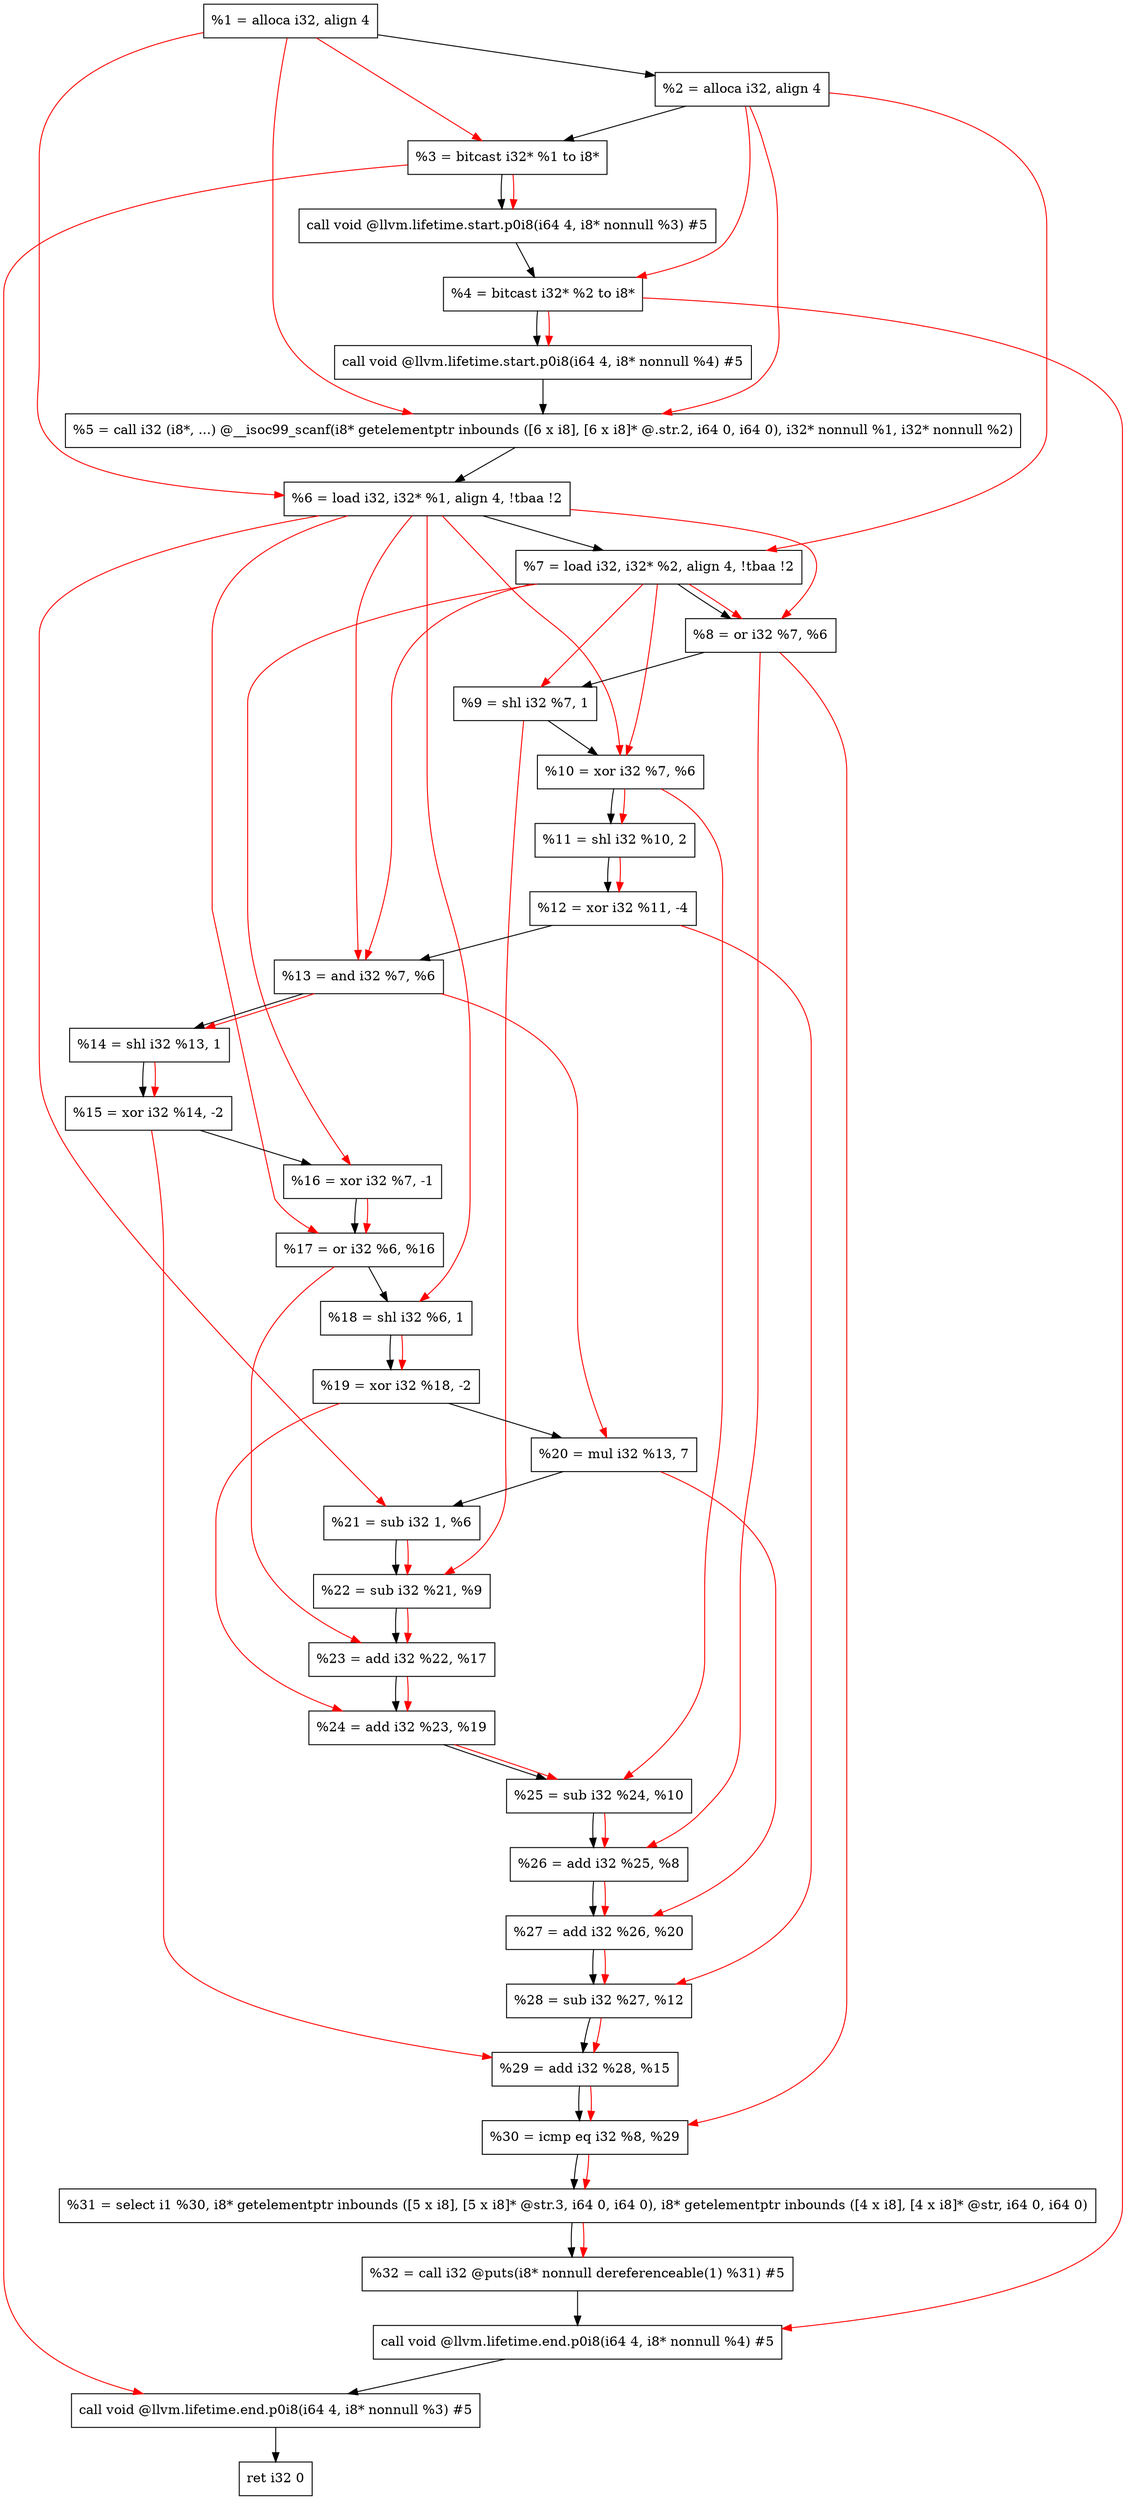 digraph "DFG for'main' function" {
	Node0x1407cb8[shape=record, label="  %1 = alloca i32, align 4"];
	Node0x1407d38[shape=record, label="  %2 = alloca i32, align 4"];
	Node0x1407dc8[shape=record, label="  %3 = bitcast i32* %1 to i8*"];
	Node0x1408228[shape=record, label="  call void @llvm.lifetime.start.p0i8(i64 4, i8* nonnull %3) #5"];
	Node0x1408308[shape=record, label="  %4 = bitcast i32* %2 to i8*"];
	Node0x1408428[shape=record, label="  call void @llvm.lifetime.start.p0i8(i64 4, i8* nonnull %4) #5"];
	Node0x1408660[shape=record, label="  %5 = call i32 (i8*, ...) @__isoc99_scanf(i8* getelementptr inbounds ([6 x i8], [6 x i8]* @.str.2, i64 0, i64 0), i32* nonnull %1, i32* nonnull %2)"];
	Node0x1408718[shape=record, label="  %6 = load i32, i32* %1, align 4, !tbaa !2"];
	Node0x1409688[shape=record, label="  %7 = load i32, i32* %2, align 4, !tbaa !2"];
	Node0x1409d10[shape=record, label="  %8 = or i32 %7, %6"];
	Node0x1409d80[shape=record, label="  %9 = shl i32 %7, 1"];
	Node0x1409df0[shape=record, label="  %10 = xor i32 %7, %6"];
	Node0x1409e60[shape=record, label="  %11 = shl i32 %10, 2"];
	Node0x1409ed0[shape=record, label="  %12 = xor i32 %11, -4"];
	Node0x1409f40[shape=record, label="  %13 = and i32 %7, %6"];
	Node0x1409fb0[shape=record, label="  %14 = shl i32 %13, 1"];
	Node0x140a020[shape=record, label="  %15 = xor i32 %14, -2"];
	Node0x140a090[shape=record, label="  %16 = xor i32 %7, -1"];
	Node0x140a100[shape=record, label="  %17 = or i32 %6, %16"];
	Node0x140a170[shape=record, label="  %18 = shl i32 %6, 1"];
	Node0x140a1e0[shape=record, label="  %19 = xor i32 %18, -2"];
	Node0x140a250[shape=record, label="  %20 = mul i32 %13, 7"];
	Node0x140a2c0[shape=record, label="  %21 = sub i32 1, %6"];
	Node0x140a330[shape=record, label="  %22 = sub i32 %21, %9"];
	Node0x140a3a0[shape=record, label="  %23 = add i32 %22, %17"];
	Node0x140a410[shape=record, label="  %24 = add i32 %23, %19"];
	Node0x140a480[shape=record, label="  %25 = sub i32 %24, %10"];
	Node0x140a4f0[shape=record, label="  %26 = add i32 %25, %8"];
	Node0x140a560[shape=record, label="  %27 = add i32 %26, %20"];
	Node0x140a5d0[shape=record, label="  %28 = sub i32 %27, %12"];
	Node0x140a640[shape=record, label="  %29 = add i32 %28, %15"];
	Node0x140a6b0[shape=record, label="  %30 = icmp eq i32 %8, %29"];
	Node0x13a89d8[shape=record, label="  %31 = select i1 %30, i8* getelementptr inbounds ([5 x i8], [5 x i8]* @str.3, i64 0, i64 0), i8* getelementptr inbounds ([4 x i8], [4 x i8]* @str, i64 0, i64 0)"];
	Node0x140a740[shape=record, label="  %32 = call i32 @puts(i8* nonnull dereferenceable(1) %31) #5"];
	Node0x140aba8[shape=record, label="  call void @llvm.lifetime.end.p0i8(i64 4, i8* nonnull %4) #5"];
	Node0x140ad08[shape=record, label="  call void @llvm.lifetime.end.p0i8(i64 4, i8* nonnull %3) #5"];
	Node0x140adc8[shape=record, label="  ret i32 0"];
	Node0x1407cb8 -> Node0x1407d38;
	Node0x1407d38 -> Node0x1407dc8;
	Node0x1407dc8 -> Node0x1408228;
	Node0x1408228 -> Node0x1408308;
	Node0x1408308 -> Node0x1408428;
	Node0x1408428 -> Node0x1408660;
	Node0x1408660 -> Node0x1408718;
	Node0x1408718 -> Node0x1409688;
	Node0x1409688 -> Node0x1409d10;
	Node0x1409d10 -> Node0x1409d80;
	Node0x1409d80 -> Node0x1409df0;
	Node0x1409df0 -> Node0x1409e60;
	Node0x1409e60 -> Node0x1409ed0;
	Node0x1409ed0 -> Node0x1409f40;
	Node0x1409f40 -> Node0x1409fb0;
	Node0x1409fb0 -> Node0x140a020;
	Node0x140a020 -> Node0x140a090;
	Node0x140a090 -> Node0x140a100;
	Node0x140a100 -> Node0x140a170;
	Node0x140a170 -> Node0x140a1e0;
	Node0x140a1e0 -> Node0x140a250;
	Node0x140a250 -> Node0x140a2c0;
	Node0x140a2c0 -> Node0x140a330;
	Node0x140a330 -> Node0x140a3a0;
	Node0x140a3a0 -> Node0x140a410;
	Node0x140a410 -> Node0x140a480;
	Node0x140a480 -> Node0x140a4f0;
	Node0x140a4f0 -> Node0x140a560;
	Node0x140a560 -> Node0x140a5d0;
	Node0x140a5d0 -> Node0x140a640;
	Node0x140a640 -> Node0x140a6b0;
	Node0x140a6b0 -> Node0x13a89d8;
	Node0x13a89d8 -> Node0x140a740;
	Node0x140a740 -> Node0x140aba8;
	Node0x140aba8 -> Node0x140ad08;
	Node0x140ad08 -> Node0x140adc8;
edge [color=red]
	Node0x1407cb8 -> Node0x1407dc8;
	Node0x1407dc8 -> Node0x1408228;
	Node0x1407d38 -> Node0x1408308;
	Node0x1408308 -> Node0x1408428;
	Node0x1407cb8 -> Node0x1408660;
	Node0x1407d38 -> Node0x1408660;
	Node0x1407cb8 -> Node0x1408718;
	Node0x1407d38 -> Node0x1409688;
	Node0x1409688 -> Node0x1409d10;
	Node0x1408718 -> Node0x1409d10;
	Node0x1409688 -> Node0x1409d80;
	Node0x1409688 -> Node0x1409df0;
	Node0x1408718 -> Node0x1409df0;
	Node0x1409df0 -> Node0x1409e60;
	Node0x1409e60 -> Node0x1409ed0;
	Node0x1409688 -> Node0x1409f40;
	Node0x1408718 -> Node0x1409f40;
	Node0x1409f40 -> Node0x1409fb0;
	Node0x1409fb0 -> Node0x140a020;
	Node0x1409688 -> Node0x140a090;
	Node0x1408718 -> Node0x140a100;
	Node0x140a090 -> Node0x140a100;
	Node0x1408718 -> Node0x140a170;
	Node0x140a170 -> Node0x140a1e0;
	Node0x1409f40 -> Node0x140a250;
	Node0x1408718 -> Node0x140a2c0;
	Node0x140a2c0 -> Node0x140a330;
	Node0x1409d80 -> Node0x140a330;
	Node0x140a330 -> Node0x140a3a0;
	Node0x140a100 -> Node0x140a3a0;
	Node0x140a3a0 -> Node0x140a410;
	Node0x140a1e0 -> Node0x140a410;
	Node0x140a410 -> Node0x140a480;
	Node0x1409df0 -> Node0x140a480;
	Node0x140a480 -> Node0x140a4f0;
	Node0x1409d10 -> Node0x140a4f0;
	Node0x140a4f0 -> Node0x140a560;
	Node0x140a250 -> Node0x140a560;
	Node0x140a560 -> Node0x140a5d0;
	Node0x1409ed0 -> Node0x140a5d0;
	Node0x140a5d0 -> Node0x140a640;
	Node0x140a020 -> Node0x140a640;
	Node0x1409d10 -> Node0x140a6b0;
	Node0x140a640 -> Node0x140a6b0;
	Node0x140a6b0 -> Node0x13a89d8;
	Node0x13a89d8 -> Node0x140a740;
	Node0x1408308 -> Node0x140aba8;
	Node0x1407dc8 -> Node0x140ad08;
}
